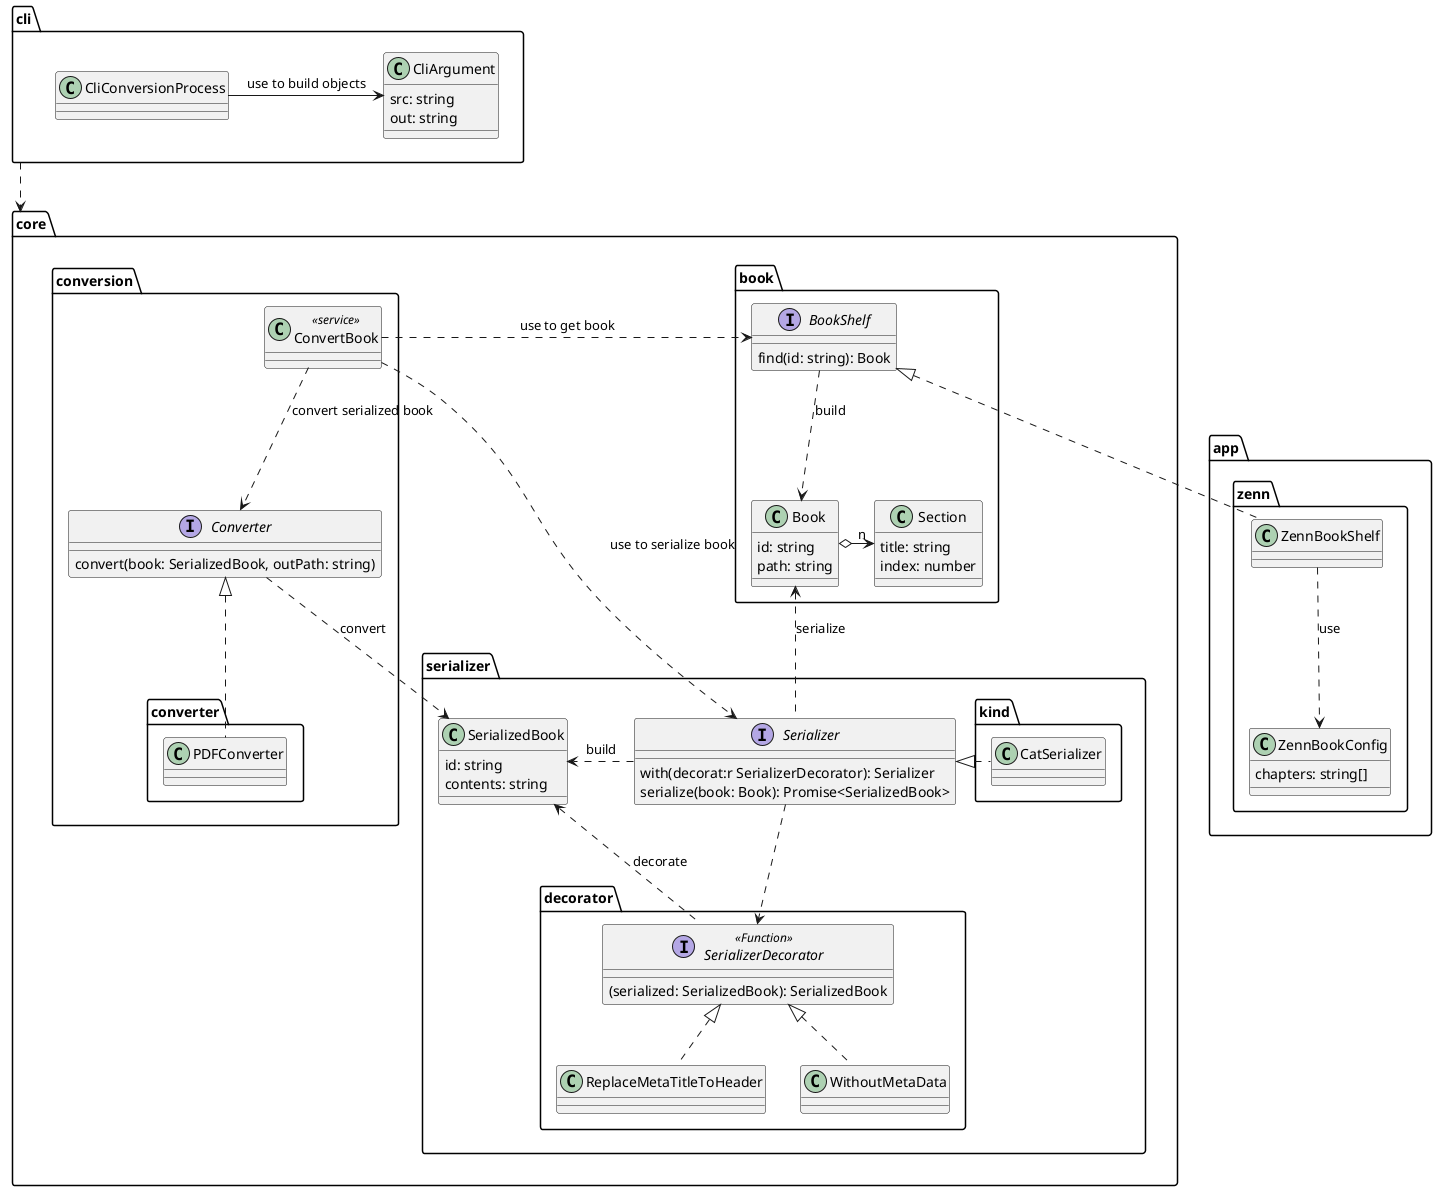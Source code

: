 @startuml model to build pdf from markdown
package core {
  package book {
    class Book {
      id: string
      path: string
    }
    class Section {
      title: string
      index: number
    }

    Book o-r-> "n" Section

    interface BookShelf {
      find(id: string): Book
    }
    BookShelf ..> Book : build
  }

  package serializer {
    class SerializedBook {
      id: string
      contents: string
    }

    interface Serializer {
      with(decorat:r SerializerDecorator): Serializer
      serialize(book: Book): Promise<SerializedBook>
    }
    Serializer .u.> Book : serialize
    Serializer .r.> SerializedBook : build

    package kind {
      CatSerializer .l.|> Serializer
    }

    package decorator {
      interface SerializerDecorator << Function >> {
        (serialized: SerializedBook): SerializedBook
      }

      ReplaceMetaTitleToHeader .u.|> SerializerDecorator
      WithoutMetaData .u.|> SerializerDecorator

      SerializerDecorator .u.> SerializedBook : decorate
    }
    Serializer ..> SerializerDecorator
  }

  package conversion {
    interface Converter {
      convert(book: SerializedBook, outPath: string)
    }
    Converter ..> SerializedBook : convert

    class ConvertBook << service >>
    ConvertBook ..> Converter : convert serialized book
    ConvertBook .r.> BookShelf : use to get book
    ConvertBook ..> Serializer : use to serialize book

    package converter {
      class PDFConverter
      PDFConverter .u.|> Converter
    }
  }
}

package app {
  package zenn {
    class ZennBookShelf
    ZennBookShelf .u.|> BookShelf

    class ZennBookConfig {
      chapters: string[]
    }
    ZennBookShelf ..> ZennBookConfig : use
  }
}

package cli {
  class CliArgument {
    src: string
    out: string
  }

  class CliConversionProcess
  CliConversionProcess -r-> CliArgument : use to build objects
}

cli ..> core
@enduml
